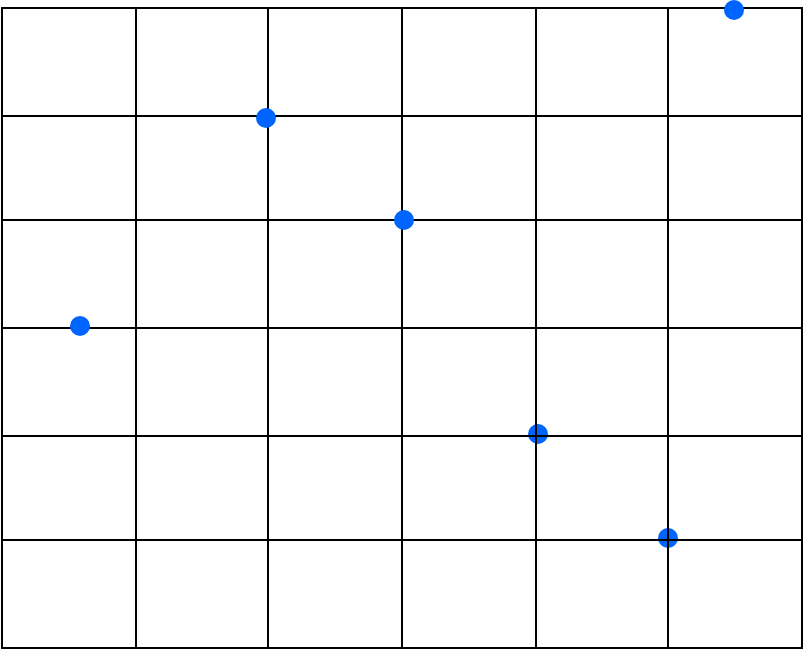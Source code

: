 <mxfile version="24.7.7">
  <diagram name="Page-1" id="GW_NH_uWbhmIjLpSf5wQ">
    <mxGraphModel dx="984" dy="575" grid="1" gridSize="10" guides="1" tooltips="1" connect="1" arrows="1" fold="1" page="1" pageScale="1" pageWidth="850" pageHeight="1100" math="0" shadow="0">
      <root>
        <mxCell id="0" />
        <mxCell id="1" parent="0" />
        <mxCell id="uu_pa1607YgZWATwTWHK-55" value="" style="childLayout=tableLayout;recursiveResize=0;shadow=0;fillColor=none;" vertex="1" parent="1">
          <mxGeometry x="160" y="240" width="200" height="160" as="geometry" />
        </mxCell>
        <mxCell id="uu_pa1607YgZWATwTWHK-56" value="" style="shape=tableRow;horizontal=0;startSize=0;swimlaneHead=0;swimlaneBody=0;top=0;left=0;bottom=0;right=0;dropTarget=0;collapsible=0;recursiveResize=0;expand=0;fontStyle=0;fillColor=none;strokeColor=inherit;" vertex="1" parent="uu_pa1607YgZWATwTWHK-55">
          <mxGeometry width="200" height="54" as="geometry" />
        </mxCell>
        <mxCell id="uu_pa1607YgZWATwTWHK-57" value="" style="connectable=0;recursiveResize=0;strokeColor=inherit;fillColor=none;align=center;whiteSpace=wrap;html=1;" vertex="1" parent="uu_pa1607YgZWATwTWHK-56">
          <mxGeometry width="67" height="54" as="geometry">
            <mxRectangle width="67" height="54" as="alternateBounds" />
          </mxGeometry>
        </mxCell>
        <mxCell id="uu_pa1607YgZWATwTWHK-58" value="" style="connectable=0;recursiveResize=0;strokeColor=inherit;fillColor=none;align=center;whiteSpace=wrap;html=1;" vertex="1" parent="uu_pa1607YgZWATwTWHK-56">
          <mxGeometry x="67" width="66" height="54" as="geometry">
            <mxRectangle width="66" height="54" as="alternateBounds" />
          </mxGeometry>
        </mxCell>
        <mxCell id="uu_pa1607YgZWATwTWHK-59" value="" style="connectable=0;recursiveResize=0;strokeColor=inherit;fillColor=none;align=center;whiteSpace=wrap;html=1;" vertex="1" parent="uu_pa1607YgZWATwTWHK-56">
          <mxGeometry x="133" width="67" height="54" as="geometry">
            <mxRectangle width="67" height="54" as="alternateBounds" />
          </mxGeometry>
        </mxCell>
        <mxCell id="uu_pa1607YgZWATwTWHK-60" style="shape=tableRow;horizontal=0;startSize=0;swimlaneHead=0;swimlaneBody=0;top=0;left=0;bottom=0;right=0;dropTarget=0;collapsible=0;recursiveResize=0;expand=0;fontStyle=0;fillColor=none;strokeColor=inherit;" vertex="1" parent="uu_pa1607YgZWATwTWHK-55">
          <mxGeometry y="54" width="200" height="52" as="geometry" />
        </mxCell>
        <mxCell id="uu_pa1607YgZWATwTWHK-61" value="" style="connectable=0;recursiveResize=0;strokeColor=inherit;fillColor=none;align=center;whiteSpace=wrap;html=1;" vertex="1" parent="uu_pa1607YgZWATwTWHK-60">
          <mxGeometry width="67" height="52" as="geometry">
            <mxRectangle width="67" height="52" as="alternateBounds" />
          </mxGeometry>
        </mxCell>
        <mxCell id="uu_pa1607YgZWATwTWHK-62" value="" style="connectable=0;recursiveResize=0;strokeColor=inherit;fillColor=none;align=center;whiteSpace=wrap;html=1;" vertex="1" parent="uu_pa1607YgZWATwTWHK-60">
          <mxGeometry x="67" width="66" height="52" as="geometry">
            <mxRectangle width="66" height="52" as="alternateBounds" />
          </mxGeometry>
        </mxCell>
        <mxCell id="uu_pa1607YgZWATwTWHK-63" value="" style="connectable=0;recursiveResize=0;strokeColor=inherit;fillColor=none;align=center;whiteSpace=wrap;html=1;" vertex="1" parent="uu_pa1607YgZWATwTWHK-60">
          <mxGeometry x="133" width="67" height="52" as="geometry">
            <mxRectangle width="67" height="52" as="alternateBounds" />
          </mxGeometry>
        </mxCell>
        <mxCell id="uu_pa1607YgZWATwTWHK-64" style="shape=tableRow;horizontal=0;startSize=0;swimlaneHead=0;swimlaneBody=0;top=0;left=0;bottom=0;right=0;dropTarget=0;collapsible=0;recursiveResize=0;expand=0;fontStyle=0;fillColor=none;strokeColor=inherit;" vertex="1" parent="uu_pa1607YgZWATwTWHK-55">
          <mxGeometry y="106" width="200" height="54" as="geometry" />
        </mxCell>
        <mxCell id="uu_pa1607YgZWATwTWHK-65" value="" style="connectable=0;recursiveResize=0;strokeColor=inherit;fillColor=none;align=center;whiteSpace=wrap;html=1;" vertex="1" parent="uu_pa1607YgZWATwTWHK-64">
          <mxGeometry width="67" height="54" as="geometry">
            <mxRectangle width="67" height="54" as="alternateBounds" />
          </mxGeometry>
        </mxCell>
        <mxCell id="uu_pa1607YgZWATwTWHK-66" value="" style="connectable=0;recursiveResize=0;strokeColor=inherit;fillColor=none;align=center;whiteSpace=wrap;html=1;" vertex="1" parent="uu_pa1607YgZWATwTWHK-64">
          <mxGeometry x="67" width="66" height="54" as="geometry">
            <mxRectangle width="66" height="54" as="alternateBounds" />
          </mxGeometry>
        </mxCell>
        <mxCell id="uu_pa1607YgZWATwTWHK-67" value="" style="connectable=0;recursiveResize=0;strokeColor=inherit;fillColor=none;align=center;whiteSpace=wrap;html=1;" vertex="1" parent="uu_pa1607YgZWATwTWHK-64">
          <mxGeometry x="133" width="67" height="54" as="geometry">
            <mxRectangle width="67" height="54" as="alternateBounds" />
          </mxGeometry>
        </mxCell>
        <mxCell id="uu_pa1607YgZWATwTWHK-29" value="" style="childLayout=tableLayout;recursiveResize=0;shadow=0;fillColor=none;" vertex="1" parent="1">
          <mxGeometry x="160" y="80" width="200" height="160" as="geometry" />
        </mxCell>
        <mxCell id="uu_pa1607YgZWATwTWHK-30" value="" style="shape=tableRow;horizontal=0;startSize=0;swimlaneHead=0;swimlaneBody=0;top=0;left=0;bottom=0;right=0;dropTarget=0;collapsible=0;recursiveResize=0;expand=0;fontStyle=0;fillColor=none;strokeColor=inherit;" vertex="1" parent="uu_pa1607YgZWATwTWHK-29">
          <mxGeometry width="200" height="54" as="geometry" />
        </mxCell>
        <mxCell id="uu_pa1607YgZWATwTWHK-31" value="" style="connectable=0;recursiveResize=0;strokeColor=inherit;fillColor=none;align=center;whiteSpace=wrap;html=1;" vertex="1" parent="uu_pa1607YgZWATwTWHK-30">
          <mxGeometry width="67" height="54" as="geometry">
            <mxRectangle width="67" height="54" as="alternateBounds" />
          </mxGeometry>
        </mxCell>
        <mxCell id="uu_pa1607YgZWATwTWHK-32" value="" style="connectable=0;recursiveResize=0;strokeColor=inherit;fillColor=none;align=center;whiteSpace=wrap;html=1;" vertex="1" parent="uu_pa1607YgZWATwTWHK-30">
          <mxGeometry x="67" width="66" height="54" as="geometry">
            <mxRectangle width="66" height="54" as="alternateBounds" />
          </mxGeometry>
        </mxCell>
        <mxCell id="uu_pa1607YgZWATwTWHK-33" value="" style="connectable=0;recursiveResize=0;strokeColor=inherit;fillColor=none;align=center;whiteSpace=wrap;html=1;" vertex="1" parent="uu_pa1607YgZWATwTWHK-30">
          <mxGeometry x="133" width="67" height="54" as="geometry">
            <mxRectangle width="67" height="54" as="alternateBounds" />
          </mxGeometry>
        </mxCell>
        <mxCell id="uu_pa1607YgZWATwTWHK-34" style="shape=tableRow;horizontal=0;startSize=0;swimlaneHead=0;swimlaneBody=0;top=0;left=0;bottom=0;right=0;dropTarget=0;collapsible=0;recursiveResize=0;expand=0;fontStyle=0;fillColor=none;strokeColor=inherit;" vertex="1" parent="uu_pa1607YgZWATwTWHK-29">
          <mxGeometry y="54" width="200" height="52" as="geometry" />
        </mxCell>
        <mxCell id="uu_pa1607YgZWATwTWHK-35" value="" style="connectable=0;recursiveResize=0;strokeColor=inherit;fillColor=none;align=center;whiteSpace=wrap;html=1;" vertex="1" parent="uu_pa1607YgZWATwTWHK-34">
          <mxGeometry width="67" height="52" as="geometry">
            <mxRectangle width="67" height="52" as="alternateBounds" />
          </mxGeometry>
        </mxCell>
        <mxCell id="uu_pa1607YgZWATwTWHK-36" value="" style="connectable=0;recursiveResize=0;strokeColor=inherit;fillColor=none;align=center;whiteSpace=wrap;html=1;" vertex="1" parent="uu_pa1607YgZWATwTWHK-34">
          <mxGeometry x="67" width="66" height="52" as="geometry">
            <mxRectangle width="66" height="52" as="alternateBounds" />
          </mxGeometry>
        </mxCell>
        <mxCell id="uu_pa1607YgZWATwTWHK-37" value="&amp;nbsp;" style="connectable=0;recursiveResize=0;strokeColor=inherit;fillColor=none;align=center;whiteSpace=wrap;html=1;" vertex="1" parent="uu_pa1607YgZWATwTWHK-34">
          <mxGeometry x="133" width="67" height="52" as="geometry">
            <mxRectangle width="67" height="52" as="alternateBounds" />
          </mxGeometry>
        </mxCell>
        <mxCell id="uu_pa1607YgZWATwTWHK-38" style="shape=tableRow;horizontal=0;startSize=0;swimlaneHead=0;swimlaneBody=0;top=0;left=0;bottom=0;right=0;dropTarget=0;collapsible=0;recursiveResize=0;expand=0;fontStyle=0;fillColor=none;strokeColor=inherit;" vertex="1" parent="uu_pa1607YgZWATwTWHK-29">
          <mxGeometry y="106" width="200" height="54" as="geometry" />
        </mxCell>
        <mxCell id="uu_pa1607YgZWATwTWHK-39" value="" style="connectable=0;recursiveResize=0;strokeColor=inherit;fillColor=none;align=center;whiteSpace=wrap;html=1;" vertex="1" parent="uu_pa1607YgZWATwTWHK-38">
          <mxGeometry width="67" height="54" as="geometry">
            <mxRectangle width="67" height="54" as="alternateBounds" />
          </mxGeometry>
        </mxCell>
        <mxCell id="uu_pa1607YgZWATwTWHK-40" value="" style="connectable=0;recursiveResize=0;strokeColor=inherit;fillColor=none;align=center;whiteSpace=wrap;html=1;" vertex="1" parent="uu_pa1607YgZWATwTWHK-38">
          <mxGeometry x="67" width="66" height="54" as="geometry">
            <mxRectangle width="66" height="54" as="alternateBounds" />
          </mxGeometry>
        </mxCell>
        <mxCell id="uu_pa1607YgZWATwTWHK-41" value="" style="connectable=0;recursiveResize=0;strokeColor=inherit;fillColor=none;align=center;whiteSpace=wrap;html=1;" vertex="1" parent="uu_pa1607YgZWATwTWHK-38">
          <mxGeometry x="133" width="67" height="54" as="geometry">
            <mxRectangle width="67" height="54" as="alternateBounds" />
          </mxGeometry>
        </mxCell>
        <mxCell id="uu_pa1607YgZWATwTWHK-42" value="" style="childLayout=tableLayout;recursiveResize=0;shadow=0;fillColor=none;" vertex="1" parent="1">
          <mxGeometry x="360" y="80" width="200" height="160" as="geometry" />
        </mxCell>
        <mxCell id="uu_pa1607YgZWATwTWHK-43" value="" style="shape=tableRow;horizontal=0;startSize=0;swimlaneHead=0;swimlaneBody=0;top=0;left=0;bottom=0;right=0;dropTarget=0;collapsible=0;recursiveResize=0;expand=0;fontStyle=0;fillColor=none;strokeColor=inherit;" vertex="1" parent="uu_pa1607YgZWATwTWHK-42">
          <mxGeometry width="200" height="54" as="geometry" />
        </mxCell>
        <mxCell id="uu_pa1607YgZWATwTWHK-44" value="" style="connectable=0;recursiveResize=0;strokeColor=inherit;fillColor=none;align=center;whiteSpace=wrap;html=1;" vertex="1" parent="uu_pa1607YgZWATwTWHK-43">
          <mxGeometry width="67" height="54" as="geometry">
            <mxRectangle width="67" height="54" as="alternateBounds" />
          </mxGeometry>
        </mxCell>
        <mxCell id="uu_pa1607YgZWATwTWHK-45" value="" style="connectable=0;recursiveResize=0;strokeColor=inherit;fillColor=none;align=center;whiteSpace=wrap;html=1;" vertex="1" parent="uu_pa1607YgZWATwTWHK-43">
          <mxGeometry x="67" width="66" height="54" as="geometry">
            <mxRectangle width="66" height="54" as="alternateBounds" />
          </mxGeometry>
        </mxCell>
        <mxCell id="uu_pa1607YgZWATwTWHK-46" value="" style="connectable=0;recursiveResize=0;strokeColor=inherit;fillColor=none;align=center;whiteSpace=wrap;html=1;" vertex="1" parent="uu_pa1607YgZWATwTWHK-43">
          <mxGeometry x="133" width="67" height="54" as="geometry">
            <mxRectangle width="67" height="54" as="alternateBounds" />
          </mxGeometry>
        </mxCell>
        <mxCell id="uu_pa1607YgZWATwTWHK-47" style="shape=tableRow;horizontal=0;startSize=0;swimlaneHead=0;swimlaneBody=0;top=0;left=0;bottom=0;right=0;dropTarget=0;collapsible=0;recursiveResize=0;expand=0;fontStyle=0;fillColor=none;strokeColor=inherit;" vertex="1" parent="uu_pa1607YgZWATwTWHK-42">
          <mxGeometry y="54" width="200" height="52" as="geometry" />
        </mxCell>
        <mxCell id="uu_pa1607YgZWATwTWHK-48" value="" style="connectable=0;recursiveResize=0;strokeColor=inherit;fillColor=none;align=center;whiteSpace=wrap;html=1;" vertex="1" parent="uu_pa1607YgZWATwTWHK-47">
          <mxGeometry width="67" height="52" as="geometry">
            <mxRectangle width="67" height="52" as="alternateBounds" />
          </mxGeometry>
        </mxCell>
        <mxCell id="uu_pa1607YgZWATwTWHK-49" value="" style="connectable=0;recursiveResize=0;strokeColor=inherit;fillColor=none;align=center;whiteSpace=wrap;html=1;" vertex="1" parent="uu_pa1607YgZWATwTWHK-47">
          <mxGeometry x="67" width="66" height="52" as="geometry">
            <mxRectangle width="66" height="52" as="alternateBounds" />
          </mxGeometry>
        </mxCell>
        <mxCell id="uu_pa1607YgZWATwTWHK-50" value="" style="connectable=0;recursiveResize=0;strokeColor=inherit;fillColor=none;align=center;whiteSpace=wrap;html=1;" vertex="1" parent="uu_pa1607YgZWATwTWHK-47">
          <mxGeometry x="133" width="67" height="52" as="geometry">
            <mxRectangle width="67" height="52" as="alternateBounds" />
          </mxGeometry>
        </mxCell>
        <mxCell id="uu_pa1607YgZWATwTWHK-51" style="shape=tableRow;horizontal=0;startSize=0;swimlaneHead=0;swimlaneBody=0;top=0;left=0;bottom=0;right=0;dropTarget=0;collapsible=0;recursiveResize=0;expand=0;fontStyle=0;fillColor=none;strokeColor=inherit;" vertex="1" parent="uu_pa1607YgZWATwTWHK-42">
          <mxGeometry y="106" width="200" height="54" as="geometry" />
        </mxCell>
        <mxCell id="uu_pa1607YgZWATwTWHK-52" value="" style="connectable=0;recursiveResize=0;strokeColor=inherit;fillColor=none;align=center;whiteSpace=wrap;html=1;" vertex="1" parent="uu_pa1607YgZWATwTWHK-51">
          <mxGeometry width="67" height="54" as="geometry">
            <mxRectangle width="67" height="54" as="alternateBounds" />
          </mxGeometry>
        </mxCell>
        <mxCell id="uu_pa1607YgZWATwTWHK-53" value="" style="connectable=0;recursiveResize=0;strokeColor=inherit;fillColor=none;align=center;whiteSpace=wrap;html=1;" vertex="1" parent="uu_pa1607YgZWATwTWHK-51">
          <mxGeometry x="67" width="66" height="54" as="geometry">
            <mxRectangle width="66" height="54" as="alternateBounds" />
          </mxGeometry>
        </mxCell>
        <mxCell id="uu_pa1607YgZWATwTWHK-54" value="" style="connectable=0;recursiveResize=0;strokeColor=inherit;fillColor=none;align=center;whiteSpace=wrap;html=1;" vertex="1" parent="uu_pa1607YgZWATwTWHK-51">
          <mxGeometry x="133" width="67" height="54" as="geometry">
            <mxRectangle width="67" height="54" as="alternateBounds" />
          </mxGeometry>
        </mxCell>
        <mxCell id="uu_pa1607YgZWATwTWHK-9" value="" style="shape=ellipse;fillColor=#0065FF;strokeColor=none;html=1;sketch=0;" vertex="1" parent="1">
          <mxGeometry x="287" y="130" width="10" height="10" as="geometry" />
        </mxCell>
        <mxCell id="uu_pa1607YgZWATwTWHK-10" value="" style="shape=ellipse;fillColor=#0065FF;strokeColor=none;html=1;sketch=0;" vertex="1" parent="1">
          <mxGeometry x="194" y="234" width="10" height="10" as="geometry" />
        </mxCell>
        <mxCell id="uu_pa1607YgZWATwTWHK-82" value="" style="shape=ellipse;fillColor=#0065FF;strokeColor=none;html=1;sketch=0;" vertex="1" parent="1">
          <mxGeometry x="356" y="181" width="10" height="10" as="geometry" />
        </mxCell>
        <mxCell id="uu_pa1607YgZWATwTWHK-83" value="" style="shape=ellipse;fillColor=#0065FF;strokeColor=none;html=1;sketch=0;" vertex="1" parent="1">
          <mxGeometry x="423" y="288" width="10" height="10" as="geometry" />
        </mxCell>
        <mxCell id="uu_pa1607YgZWATwTWHK-84" value="" style="shape=ellipse;fillColor=#0065FF;strokeColor=none;html=1;sketch=0;" vertex="1" parent="1">
          <mxGeometry x="521" y="76" width="10" height="10" as="geometry" />
        </mxCell>
        <mxCell id="uu_pa1607YgZWATwTWHK-85" value="" style="shape=ellipse;fillColor=#0065FF;strokeColor=none;html=1;sketch=0;" vertex="1" parent="1">
          <mxGeometry x="488" y="340" width="10" height="10" as="geometry" />
        </mxCell>
        <mxCell id="uu_pa1607YgZWATwTWHK-86" value="" style="childLayout=tableLayout;recursiveResize=0;shadow=0;fillColor=none;" vertex="1" parent="1">
          <mxGeometry x="360" y="240" width="200" height="160" as="geometry" />
        </mxCell>
        <mxCell id="uu_pa1607YgZWATwTWHK-87" value="" style="shape=tableRow;horizontal=0;startSize=0;swimlaneHead=0;swimlaneBody=0;top=0;left=0;bottom=0;right=0;dropTarget=0;collapsible=0;recursiveResize=0;expand=0;fontStyle=0;fillColor=none;strokeColor=inherit;" vertex="1" parent="uu_pa1607YgZWATwTWHK-86">
          <mxGeometry width="200" height="54" as="geometry" />
        </mxCell>
        <mxCell id="uu_pa1607YgZWATwTWHK-88" value="" style="connectable=0;recursiveResize=0;strokeColor=inherit;fillColor=none;align=center;whiteSpace=wrap;html=1;" vertex="1" parent="uu_pa1607YgZWATwTWHK-87">
          <mxGeometry width="67" height="54" as="geometry">
            <mxRectangle width="67" height="54" as="alternateBounds" />
          </mxGeometry>
        </mxCell>
        <mxCell id="uu_pa1607YgZWATwTWHK-89" value="" style="connectable=0;recursiveResize=0;strokeColor=inherit;fillColor=none;align=center;whiteSpace=wrap;html=1;" vertex="1" parent="uu_pa1607YgZWATwTWHK-87">
          <mxGeometry x="67" width="66" height="54" as="geometry">
            <mxRectangle width="66" height="54" as="alternateBounds" />
          </mxGeometry>
        </mxCell>
        <mxCell id="uu_pa1607YgZWATwTWHK-90" value="" style="connectable=0;recursiveResize=0;strokeColor=inherit;fillColor=none;align=center;whiteSpace=wrap;html=1;" vertex="1" parent="uu_pa1607YgZWATwTWHK-87">
          <mxGeometry x="133" width="67" height="54" as="geometry">
            <mxRectangle width="67" height="54" as="alternateBounds" />
          </mxGeometry>
        </mxCell>
        <mxCell id="uu_pa1607YgZWATwTWHK-91" style="shape=tableRow;horizontal=0;startSize=0;swimlaneHead=0;swimlaneBody=0;top=0;left=0;bottom=0;right=0;dropTarget=0;collapsible=0;recursiveResize=0;expand=0;fontStyle=0;fillColor=none;strokeColor=inherit;" vertex="1" parent="uu_pa1607YgZWATwTWHK-86">
          <mxGeometry y="54" width="200" height="52" as="geometry" />
        </mxCell>
        <mxCell id="uu_pa1607YgZWATwTWHK-92" value="" style="connectable=0;recursiveResize=0;strokeColor=inherit;fillColor=none;align=center;whiteSpace=wrap;html=1;" vertex="1" parent="uu_pa1607YgZWATwTWHK-91">
          <mxGeometry width="67" height="52" as="geometry">
            <mxRectangle width="67" height="52" as="alternateBounds" />
          </mxGeometry>
        </mxCell>
        <mxCell id="uu_pa1607YgZWATwTWHK-93" value="" style="connectable=0;recursiveResize=0;strokeColor=inherit;fillColor=none;align=center;whiteSpace=wrap;html=1;" vertex="1" parent="uu_pa1607YgZWATwTWHK-91">
          <mxGeometry x="67" width="66" height="52" as="geometry">
            <mxRectangle width="66" height="52" as="alternateBounds" />
          </mxGeometry>
        </mxCell>
        <mxCell id="uu_pa1607YgZWATwTWHK-94" value="" style="connectable=0;recursiveResize=0;strokeColor=inherit;fillColor=none;align=center;whiteSpace=wrap;html=1;" vertex="1" parent="uu_pa1607YgZWATwTWHK-91">
          <mxGeometry x="133" width="67" height="52" as="geometry">
            <mxRectangle width="67" height="52" as="alternateBounds" />
          </mxGeometry>
        </mxCell>
        <mxCell id="uu_pa1607YgZWATwTWHK-95" style="shape=tableRow;horizontal=0;startSize=0;swimlaneHead=0;swimlaneBody=0;top=0;left=0;bottom=0;right=0;dropTarget=0;collapsible=0;recursiveResize=0;expand=0;fontStyle=0;fillColor=none;strokeColor=inherit;" vertex="1" parent="uu_pa1607YgZWATwTWHK-86">
          <mxGeometry y="106" width="200" height="54" as="geometry" />
        </mxCell>
        <mxCell id="uu_pa1607YgZWATwTWHK-96" value="" style="connectable=0;recursiveResize=0;strokeColor=inherit;fillColor=none;align=center;whiteSpace=wrap;html=1;" vertex="1" parent="uu_pa1607YgZWATwTWHK-95">
          <mxGeometry width="67" height="54" as="geometry">
            <mxRectangle width="67" height="54" as="alternateBounds" />
          </mxGeometry>
        </mxCell>
        <mxCell id="uu_pa1607YgZWATwTWHK-97" value="" style="connectable=0;recursiveResize=0;strokeColor=inherit;fillColor=none;align=center;whiteSpace=wrap;html=1;" vertex="1" parent="uu_pa1607YgZWATwTWHK-95">
          <mxGeometry x="67" width="66" height="54" as="geometry">
            <mxRectangle width="66" height="54" as="alternateBounds" />
          </mxGeometry>
        </mxCell>
        <mxCell id="uu_pa1607YgZWATwTWHK-98" value="" style="connectable=0;recursiveResize=0;strokeColor=inherit;fillColor=none;align=center;whiteSpace=wrap;html=1;" vertex="1" parent="uu_pa1607YgZWATwTWHK-95">
          <mxGeometry x="133" width="67" height="54" as="geometry">
            <mxRectangle width="67" height="54" as="alternateBounds" />
          </mxGeometry>
        </mxCell>
      </root>
    </mxGraphModel>
  </diagram>
</mxfile>
